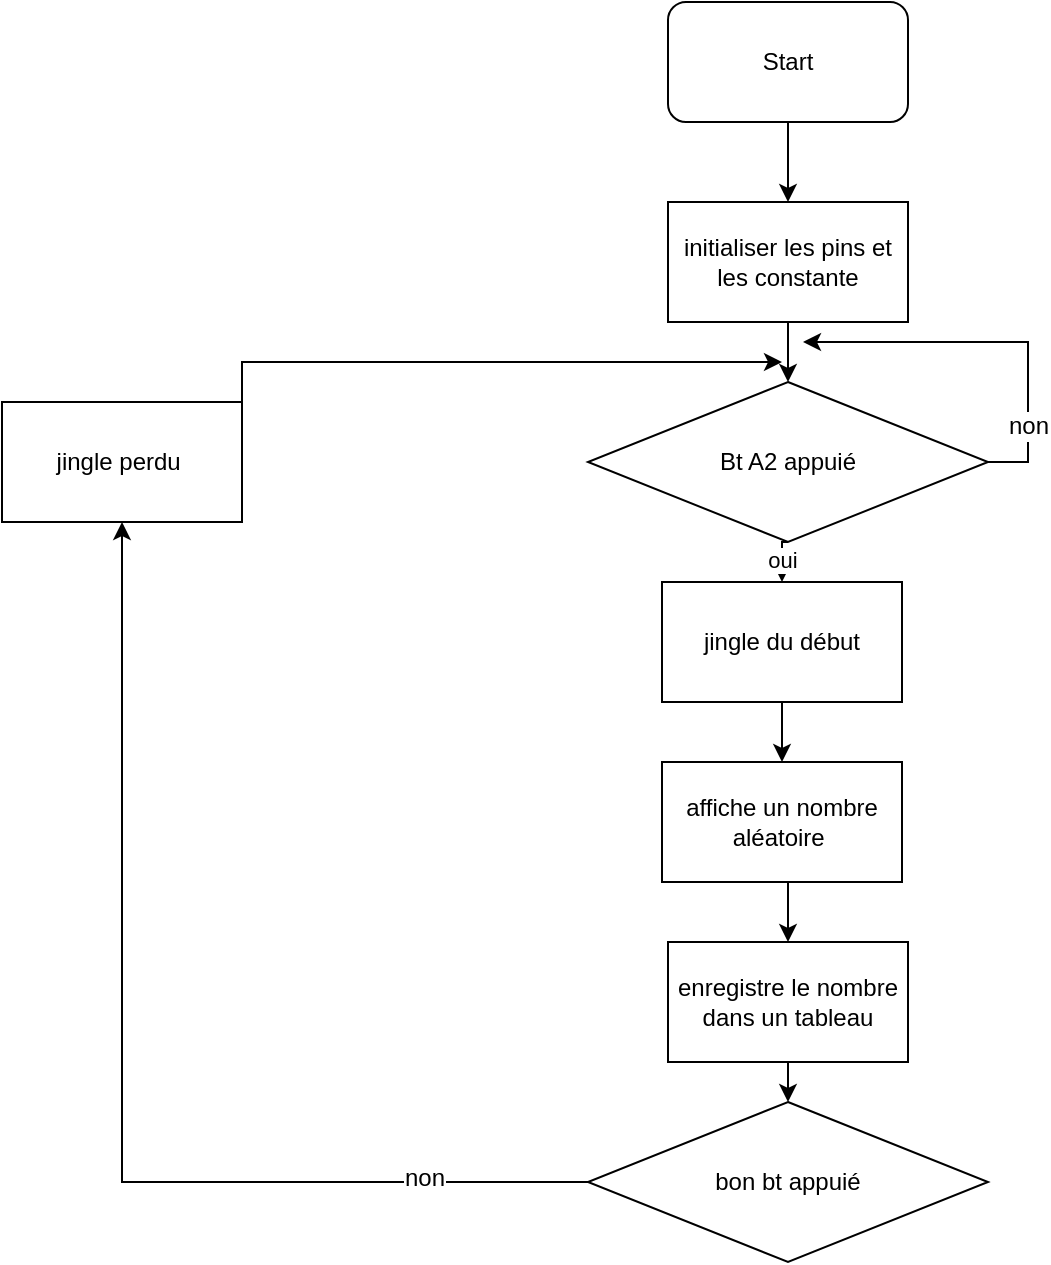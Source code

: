 <mxfile version="11.3.0" type="device" pages="1"><diagram id="YKEypFnt-R0f7fGVWSNz" name="Page-1"><mxGraphModel dx="1086" dy="806" grid="1" gridSize="10" guides="1" tooltips="1" connect="1" arrows="1" fold="1" page="1" pageScale="1" pageWidth="827" pageHeight="1169" math="0" shadow="0"><root><mxCell id="0"/><mxCell id="1" parent="0"/><mxCell id="m9ZOryhzZq-j9tX-dwvF-5" style="edgeStyle=orthogonalEdgeStyle;rounded=0;orthogonalLoop=1;jettySize=auto;html=1;exitX=0.5;exitY=1;exitDx=0;exitDy=0;entryX=0.5;entryY=0;entryDx=0;entryDy=0;" edge="1" parent="1" source="m9ZOryhzZq-j9tX-dwvF-1" target="m9ZOryhzZq-j9tX-dwvF-2"><mxGeometry relative="1" as="geometry"/></mxCell><mxCell id="m9ZOryhzZq-j9tX-dwvF-1" value="Start" style="rounded=1;whiteSpace=wrap;html=1;" vertex="1" parent="1"><mxGeometry x="353" y="50" width="120" height="60" as="geometry"/></mxCell><mxCell id="m9ZOryhzZq-j9tX-dwvF-6" style="edgeStyle=orthogonalEdgeStyle;rounded=0;orthogonalLoop=1;jettySize=auto;html=1;exitX=0.5;exitY=1;exitDx=0;exitDy=0;entryX=0.5;entryY=0;entryDx=0;entryDy=0;" edge="1" parent="1" source="m9ZOryhzZq-j9tX-dwvF-2" target="m9ZOryhzZq-j9tX-dwvF-4"><mxGeometry relative="1" as="geometry"/></mxCell><mxCell id="m9ZOryhzZq-j9tX-dwvF-2" value="initialiser les pins et les constante" style="rounded=0;whiteSpace=wrap;html=1;" vertex="1" parent="1"><mxGeometry x="353" y="150" width="120" height="60" as="geometry"/></mxCell><mxCell id="m9ZOryhzZq-j9tX-dwvF-18" style="edgeStyle=orthogonalEdgeStyle;rounded=0;orthogonalLoop=1;jettySize=auto;html=1;exitX=0.5;exitY=1;exitDx=0;exitDy=0;entryX=0.5;entryY=0;entryDx=0;entryDy=0;" edge="1" parent="1" source="m9ZOryhzZq-j9tX-dwvF-3" target="m9ZOryhzZq-j9tX-dwvF-7"><mxGeometry relative="1" as="geometry"/></mxCell><mxCell id="m9ZOryhzZq-j9tX-dwvF-3" value="jingle du début" style="rounded=0;whiteSpace=wrap;html=1;" vertex="1" parent="1"><mxGeometry x="350" y="340" width="120" height="60" as="geometry"/></mxCell><mxCell id="m9ZOryhzZq-j9tX-dwvF-14" value="oui" style="edgeStyle=orthogonalEdgeStyle;rounded=0;orthogonalLoop=1;jettySize=auto;html=1;exitX=0.5;exitY=1;exitDx=0;exitDy=0;entryX=0.5;entryY=0;entryDx=0;entryDy=0;" edge="1" parent="1" source="m9ZOryhzZq-j9tX-dwvF-4" target="m9ZOryhzZq-j9tX-dwvF-3"><mxGeometry relative="1" as="geometry"/></mxCell><mxCell id="m9ZOryhzZq-j9tX-dwvF-15" style="edgeStyle=orthogonalEdgeStyle;rounded=0;orthogonalLoop=1;jettySize=auto;html=1;exitX=1;exitY=0.5;exitDx=0;exitDy=0;" edge="1" parent="1" source="m9ZOryhzZq-j9tX-dwvF-4"><mxGeometry relative="1" as="geometry"><mxPoint x="420" y="220" as="targetPoint"/></mxGeometry></mxCell><mxCell id="m9ZOryhzZq-j9tX-dwvF-17" value="non" style="text;html=1;resizable=0;points=[];align=center;verticalAlign=middle;labelBackgroundColor=#ffffff;" vertex="1" connectable="0" parent="m9ZOryhzZq-j9tX-dwvF-15"><mxGeometry x="-0.606" relative="1" as="geometry"><mxPoint as="offset"/></mxGeometry></mxCell><mxCell id="m9ZOryhzZq-j9tX-dwvF-4" value="Bt A2 appuié" style="rhombus;whiteSpace=wrap;html=1;" vertex="1" parent="1"><mxGeometry x="313" y="240" width="200" height="80" as="geometry"/></mxCell><mxCell id="m9ZOryhzZq-j9tX-dwvF-19" style="edgeStyle=orthogonalEdgeStyle;rounded=0;orthogonalLoop=1;jettySize=auto;html=1;exitX=0.5;exitY=1;exitDx=0;exitDy=0;entryX=0.5;entryY=0;entryDx=0;entryDy=0;" edge="1" parent="1" source="m9ZOryhzZq-j9tX-dwvF-7" target="m9ZOryhzZq-j9tX-dwvF-8"><mxGeometry relative="1" as="geometry"/></mxCell><mxCell id="m9ZOryhzZq-j9tX-dwvF-7" value="affiche un nombre aléatoire&amp;nbsp;&lt;span style=&quot;font-family: &amp;#34;helvetica&amp;#34; , &amp;#34;arial&amp;#34; , sans-serif ; font-size: 0px ; white-space: nowrap&quot;&gt;%3CmxGraphModel%3E%3Croot%3E%3CmxCell%20id%3D%220%22%2F%3E%3CmxCell%20id%3D%221%22%20parent%3D%220%22%2F%3E%3CmxCell%20id%3D%222%22%20value%3D%22jingle%20du%20d%C3%A9but%22%20style%3D%22rounded%3D0%3BwhiteSpace%3Dwrap%3Bhtml%3D1%3B%22%20vertex%3D%221%22%20parent%3D%221%22%3E%3CmxGeometry%20x%3D%22350%22%20y%3D%22340%22%20width%3D%22120%22%20height%3D%2260%22%20as%3D%22geometry%22%2F%3E%3C%2FmxCell%3E%3C%2Froot%3E%3C%2FmxGraphModel%3E&lt;/span&gt;" style="rounded=0;whiteSpace=wrap;html=1;" vertex="1" parent="1"><mxGeometry x="350" y="430" width="120" height="60" as="geometry"/></mxCell><mxCell id="m9ZOryhzZq-j9tX-dwvF-20" style="edgeStyle=orthogonalEdgeStyle;rounded=0;orthogonalLoop=1;jettySize=auto;html=1;exitX=0.5;exitY=1;exitDx=0;exitDy=0;entryX=0.5;entryY=0;entryDx=0;entryDy=0;" edge="1" parent="1" source="m9ZOryhzZq-j9tX-dwvF-8" target="m9ZOryhzZq-j9tX-dwvF-10"><mxGeometry relative="1" as="geometry"/></mxCell><mxCell id="m9ZOryhzZq-j9tX-dwvF-8" value="enregistre le nombre dans un tableau" style="rounded=0;whiteSpace=wrap;html=1;" vertex="1" parent="1"><mxGeometry x="353" y="520" width="120" height="60" as="geometry"/></mxCell><mxCell id="m9ZOryhzZq-j9tX-dwvF-12" style="edgeStyle=orthogonalEdgeStyle;rounded=0;orthogonalLoop=1;jettySize=auto;html=1;exitX=1;exitY=0.5;exitDx=0;exitDy=0;" edge="1" parent="1" source="m9ZOryhzZq-j9tX-dwvF-9"><mxGeometry relative="1" as="geometry"><mxPoint x="410" y="230" as="targetPoint"/><Array as="points"><mxPoint x="140" y="230"/></Array></mxGeometry></mxCell><mxCell id="m9ZOryhzZq-j9tX-dwvF-9" value="jingle perdu&amp;nbsp;" style="rounded=0;whiteSpace=wrap;html=1;" vertex="1" parent="1"><mxGeometry x="20" y="250" width="120" height="60" as="geometry"/></mxCell><mxCell id="m9ZOryhzZq-j9tX-dwvF-11" style="edgeStyle=orthogonalEdgeStyle;rounded=0;orthogonalLoop=1;jettySize=auto;html=1;exitX=0;exitY=0.5;exitDx=0;exitDy=0;entryX=0.5;entryY=1;entryDx=0;entryDy=0;" edge="1" parent="1" source="m9ZOryhzZq-j9tX-dwvF-10" target="m9ZOryhzZq-j9tX-dwvF-9"><mxGeometry relative="1" as="geometry"/></mxCell><mxCell id="m9ZOryhzZq-j9tX-dwvF-16" value="non" style="text;html=1;resizable=0;points=[];align=center;verticalAlign=middle;labelBackgroundColor=#ffffff;" vertex="1" connectable="0" parent="m9ZOryhzZq-j9tX-dwvF-11"><mxGeometry x="-0.709" y="-2" relative="1" as="geometry"><mxPoint as="offset"/></mxGeometry></mxCell><mxCell id="m9ZOryhzZq-j9tX-dwvF-10" value="bon bt appuié" style="rhombus;whiteSpace=wrap;html=1;" vertex="1" parent="1"><mxGeometry x="313" y="600" width="200" height="80" as="geometry"/></mxCell></root></mxGraphModel></diagram></mxfile>
